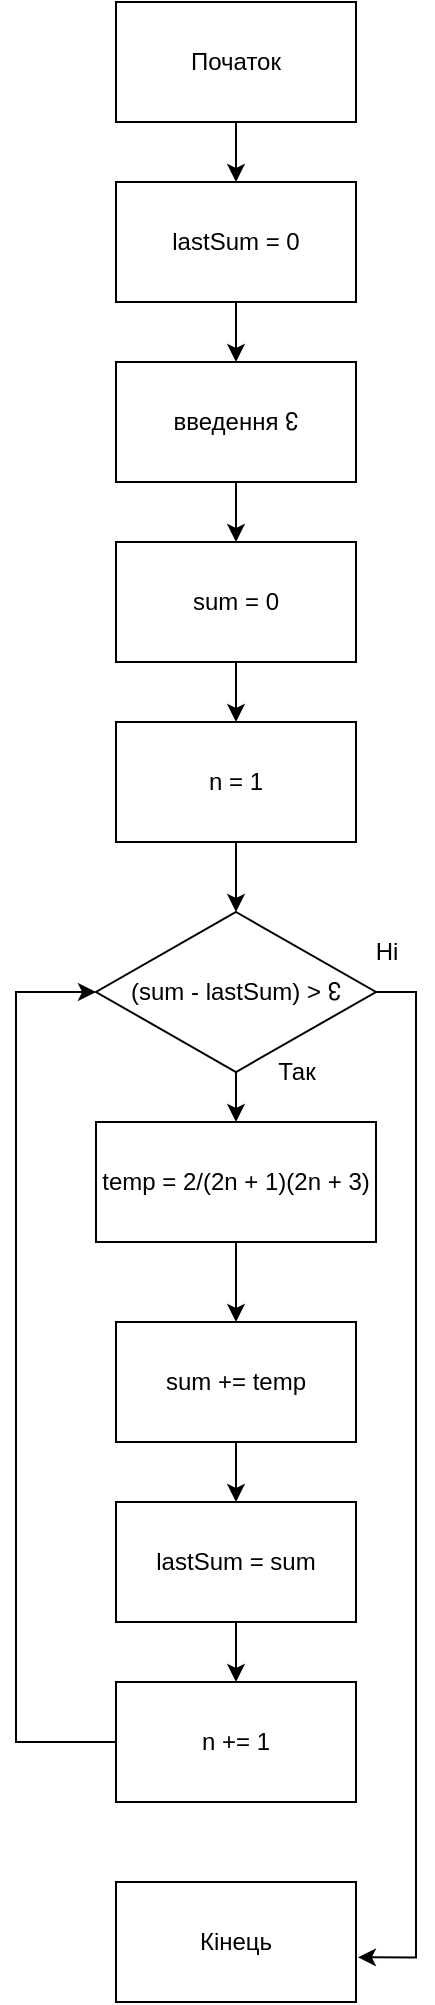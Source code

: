 <mxfile version="22.1.11" type="device">
  <diagram name="Page-1" id="bTVt5e6Uvvp18737gKQf">
    <mxGraphModel dx="1018" dy="639" grid="1" gridSize="10" guides="1" tooltips="1" connect="1" arrows="1" fold="1" page="1" pageScale="1" pageWidth="827" pageHeight="1169" math="0" shadow="0">
      <root>
        <mxCell id="0" />
        <mxCell id="1" parent="0" />
        <mxCell id="B1Tw6enwaCb29_2cCiCW-29" style="edgeStyle=orthogonalEdgeStyle;rounded=0;orthogonalLoop=1;jettySize=auto;html=1;entryX=0.5;entryY=0;entryDx=0;entryDy=0;" edge="1" parent="1" source="B1Tw6enwaCb29_2cCiCW-1" target="B1Tw6enwaCb29_2cCiCW-27">
          <mxGeometry relative="1" as="geometry" />
        </mxCell>
        <mxCell id="B1Tw6enwaCb29_2cCiCW-1" value="Початок&lt;br&gt;" style="rounded=0;whiteSpace=wrap;html=1;" vertex="1" parent="1">
          <mxGeometry x="400" y="130" width="120" height="60" as="geometry" />
        </mxCell>
        <mxCell id="B1Tw6enwaCb29_2cCiCW-9" style="edgeStyle=orthogonalEdgeStyle;rounded=0;orthogonalLoop=1;jettySize=auto;html=1;entryX=0.5;entryY=0;entryDx=0;entryDy=0;" edge="1" parent="1" source="B1Tw6enwaCb29_2cCiCW-2" target="B1Tw6enwaCb29_2cCiCW-3">
          <mxGeometry relative="1" as="geometry" />
        </mxCell>
        <mxCell id="B1Tw6enwaCb29_2cCiCW-2" value="введення ↋" style="rounded=0;whiteSpace=wrap;html=1;" vertex="1" parent="1">
          <mxGeometry x="400" y="310" width="120" height="60" as="geometry" />
        </mxCell>
        <mxCell id="B1Tw6enwaCb29_2cCiCW-10" style="edgeStyle=orthogonalEdgeStyle;rounded=0;orthogonalLoop=1;jettySize=auto;html=1;entryX=0.5;entryY=0;entryDx=0;entryDy=0;" edge="1" parent="1" source="B1Tw6enwaCb29_2cCiCW-3" target="B1Tw6enwaCb29_2cCiCW-4">
          <mxGeometry relative="1" as="geometry" />
        </mxCell>
        <mxCell id="B1Tw6enwaCb29_2cCiCW-3" value="sum = 0" style="rounded=0;whiteSpace=wrap;html=1;" vertex="1" parent="1">
          <mxGeometry x="400" y="400" width="120" height="60" as="geometry" />
        </mxCell>
        <mxCell id="B1Tw6enwaCb29_2cCiCW-12" style="edgeStyle=orthogonalEdgeStyle;rounded=0;orthogonalLoop=1;jettySize=auto;html=1;entryX=0.5;entryY=0;entryDx=0;entryDy=0;" edge="1" parent="1" source="B1Tw6enwaCb29_2cCiCW-4" target="B1Tw6enwaCb29_2cCiCW-5">
          <mxGeometry relative="1" as="geometry" />
        </mxCell>
        <mxCell id="B1Tw6enwaCb29_2cCiCW-4" value="n = 1" style="rounded=0;whiteSpace=wrap;html=1;" vertex="1" parent="1">
          <mxGeometry x="400" y="490" width="120" height="60" as="geometry" />
        </mxCell>
        <mxCell id="B1Tw6enwaCb29_2cCiCW-13" style="edgeStyle=orthogonalEdgeStyle;rounded=0;orthogonalLoop=1;jettySize=auto;html=1;entryX=0.5;entryY=0;entryDx=0;entryDy=0;" edge="1" parent="1" source="B1Tw6enwaCb29_2cCiCW-5" target="B1Tw6enwaCb29_2cCiCW-6">
          <mxGeometry relative="1" as="geometry" />
        </mxCell>
        <mxCell id="B1Tw6enwaCb29_2cCiCW-5" value="(sum - lastSum) &amp;gt; ↋" style="rhombus;whiteSpace=wrap;html=1;" vertex="1" parent="1">
          <mxGeometry x="390" y="585" width="140" height="80" as="geometry" />
        </mxCell>
        <mxCell id="B1Tw6enwaCb29_2cCiCW-14" style="edgeStyle=orthogonalEdgeStyle;rounded=0;orthogonalLoop=1;jettySize=auto;html=1;entryX=0.5;entryY=0;entryDx=0;entryDy=0;" edge="1" parent="1" source="B1Tw6enwaCb29_2cCiCW-6" target="B1Tw6enwaCb29_2cCiCW-7">
          <mxGeometry relative="1" as="geometry" />
        </mxCell>
        <mxCell id="B1Tw6enwaCb29_2cCiCW-6" value="temp = 2/(2n + 1)(2n + 3)" style="rounded=0;whiteSpace=wrap;html=1;" vertex="1" parent="1">
          <mxGeometry x="390" y="690" width="140" height="60" as="geometry" />
        </mxCell>
        <mxCell id="B1Tw6enwaCb29_2cCiCW-25" style="edgeStyle=orthogonalEdgeStyle;rounded=0;orthogonalLoop=1;jettySize=auto;html=1;entryX=0.5;entryY=0;entryDx=0;entryDy=0;" edge="1" parent="1" source="B1Tw6enwaCb29_2cCiCW-7" target="B1Tw6enwaCb29_2cCiCW-23">
          <mxGeometry relative="1" as="geometry" />
        </mxCell>
        <mxCell id="B1Tw6enwaCb29_2cCiCW-7" value="sum += temp" style="rounded=0;whiteSpace=wrap;html=1;" vertex="1" parent="1">
          <mxGeometry x="400" y="790" width="120" height="60" as="geometry" />
        </mxCell>
        <mxCell id="B1Tw6enwaCb29_2cCiCW-16" style="edgeStyle=orthogonalEdgeStyle;rounded=0;orthogonalLoop=1;jettySize=auto;html=1;entryX=0;entryY=0.5;entryDx=0;entryDy=0;" edge="1" parent="1" source="B1Tw6enwaCb29_2cCiCW-8" target="B1Tw6enwaCb29_2cCiCW-5">
          <mxGeometry relative="1" as="geometry">
            <Array as="points">
              <mxPoint x="350" y="1000" />
              <mxPoint x="350" y="625" />
            </Array>
          </mxGeometry>
        </mxCell>
        <mxCell id="B1Tw6enwaCb29_2cCiCW-8" value="n += 1" style="rounded=0;whiteSpace=wrap;html=1;" vertex="1" parent="1">
          <mxGeometry x="400" y="970" width="120" height="60" as="geometry" />
        </mxCell>
        <mxCell id="B1Tw6enwaCb29_2cCiCW-17" value="Кінець" style="rounded=0;whiteSpace=wrap;html=1;" vertex="1" parent="1">
          <mxGeometry x="400" y="1070" width="120" height="60" as="geometry" />
        </mxCell>
        <mxCell id="B1Tw6enwaCb29_2cCiCW-18" style="edgeStyle=orthogonalEdgeStyle;rounded=0;orthogonalLoop=1;jettySize=auto;html=1;entryX=1.008;entryY=0.628;entryDx=0;entryDy=0;entryPerimeter=0;" edge="1" parent="1" source="B1Tw6enwaCb29_2cCiCW-5" target="B1Tw6enwaCb29_2cCiCW-17">
          <mxGeometry relative="1" as="geometry">
            <Array as="points">
              <mxPoint x="550" y="625" />
              <mxPoint x="550" y="1108" />
            </Array>
          </mxGeometry>
        </mxCell>
        <mxCell id="B1Tw6enwaCb29_2cCiCW-19" value="Ні&lt;br&gt;" style="text;html=1;align=center;verticalAlign=middle;resizable=0;points=[];autosize=1;strokeColor=none;fillColor=none;" vertex="1" parent="1">
          <mxGeometry x="520" y="590" width="30" height="30" as="geometry" />
        </mxCell>
        <mxCell id="B1Tw6enwaCb29_2cCiCW-21" value="Так" style="text;html=1;align=center;verticalAlign=middle;resizable=0;points=[];autosize=1;strokeColor=none;fillColor=none;" vertex="1" parent="1">
          <mxGeometry x="470" y="650" width="40" height="30" as="geometry" />
        </mxCell>
        <mxCell id="B1Tw6enwaCb29_2cCiCW-26" value="" style="edgeStyle=orthogonalEdgeStyle;rounded=0;orthogonalLoop=1;jettySize=auto;html=1;" edge="1" parent="1" source="B1Tw6enwaCb29_2cCiCW-23" target="B1Tw6enwaCb29_2cCiCW-8">
          <mxGeometry relative="1" as="geometry" />
        </mxCell>
        <mxCell id="B1Tw6enwaCb29_2cCiCW-23" value="lastSum = sum" style="rounded=0;whiteSpace=wrap;html=1;" vertex="1" parent="1">
          <mxGeometry x="400" y="880" width="120" height="60" as="geometry" />
        </mxCell>
        <mxCell id="B1Tw6enwaCb29_2cCiCW-28" style="edgeStyle=orthogonalEdgeStyle;rounded=0;orthogonalLoop=1;jettySize=auto;html=1;entryX=0.5;entryY=0;entryDx=0;entryDy=0;" edge="1" parent="1" source="B1Tw6enwaCb29_2cCiCW-27" target="B1Tw6enwaCb29_2cCiCW-2">
          <mxGeometry relative="1" as="geometry" />
        </mxCell>
        <mxCell id="B1Tw6enwaCb29_2cCiCW-27" value="lastSum = 0" style="rounded=0;whiteSpace=wrap;html=1;" vertex="1" parent="1">
          <mxGeometry x="400" y="220" width="120" height="60" as="geometry" />
        </mxCell>
      </root>
    </mxGraphModel>
  </diagram>
</mxfile>
